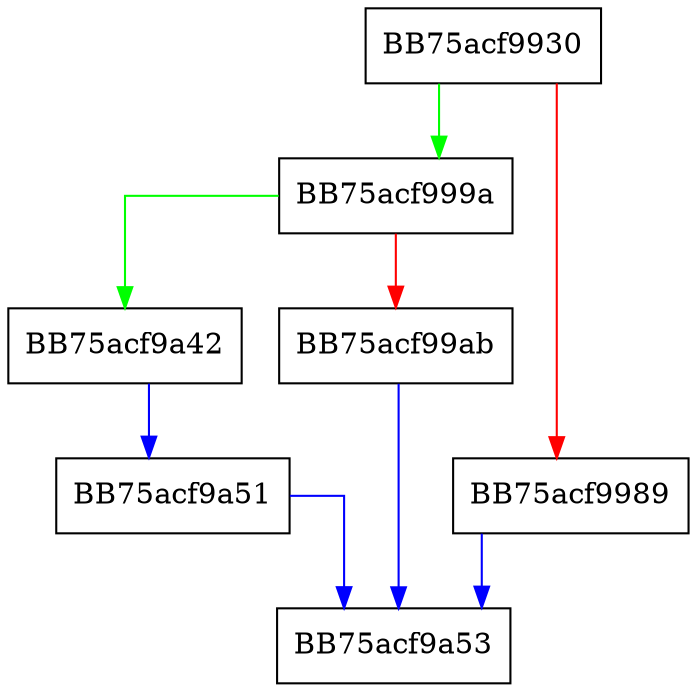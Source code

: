 digraph IsValidProtocolList {
  node [shape="box"];
  graph [splines=ortho];
  BB75acf9930 -> BB75acf999a [color="green"];
  BB75acf9930 -> BB75acf9989 [color="red"];
  BB75acf9989 -> BB75acf9a53 [color="blue"];
  BB75acf999a -> BB75acf9a42 [color="green"];
  BB75acf999a -> BB75acf99ab [color="red"];
  BB75acf99ab -> BB75acf9a53 [color="blue"];
  BB75acf9a42 -> BB75acf9a51 [color="blue"];
  BB75acf9a51 -> BB75acf9a53 [color="blue"];
}